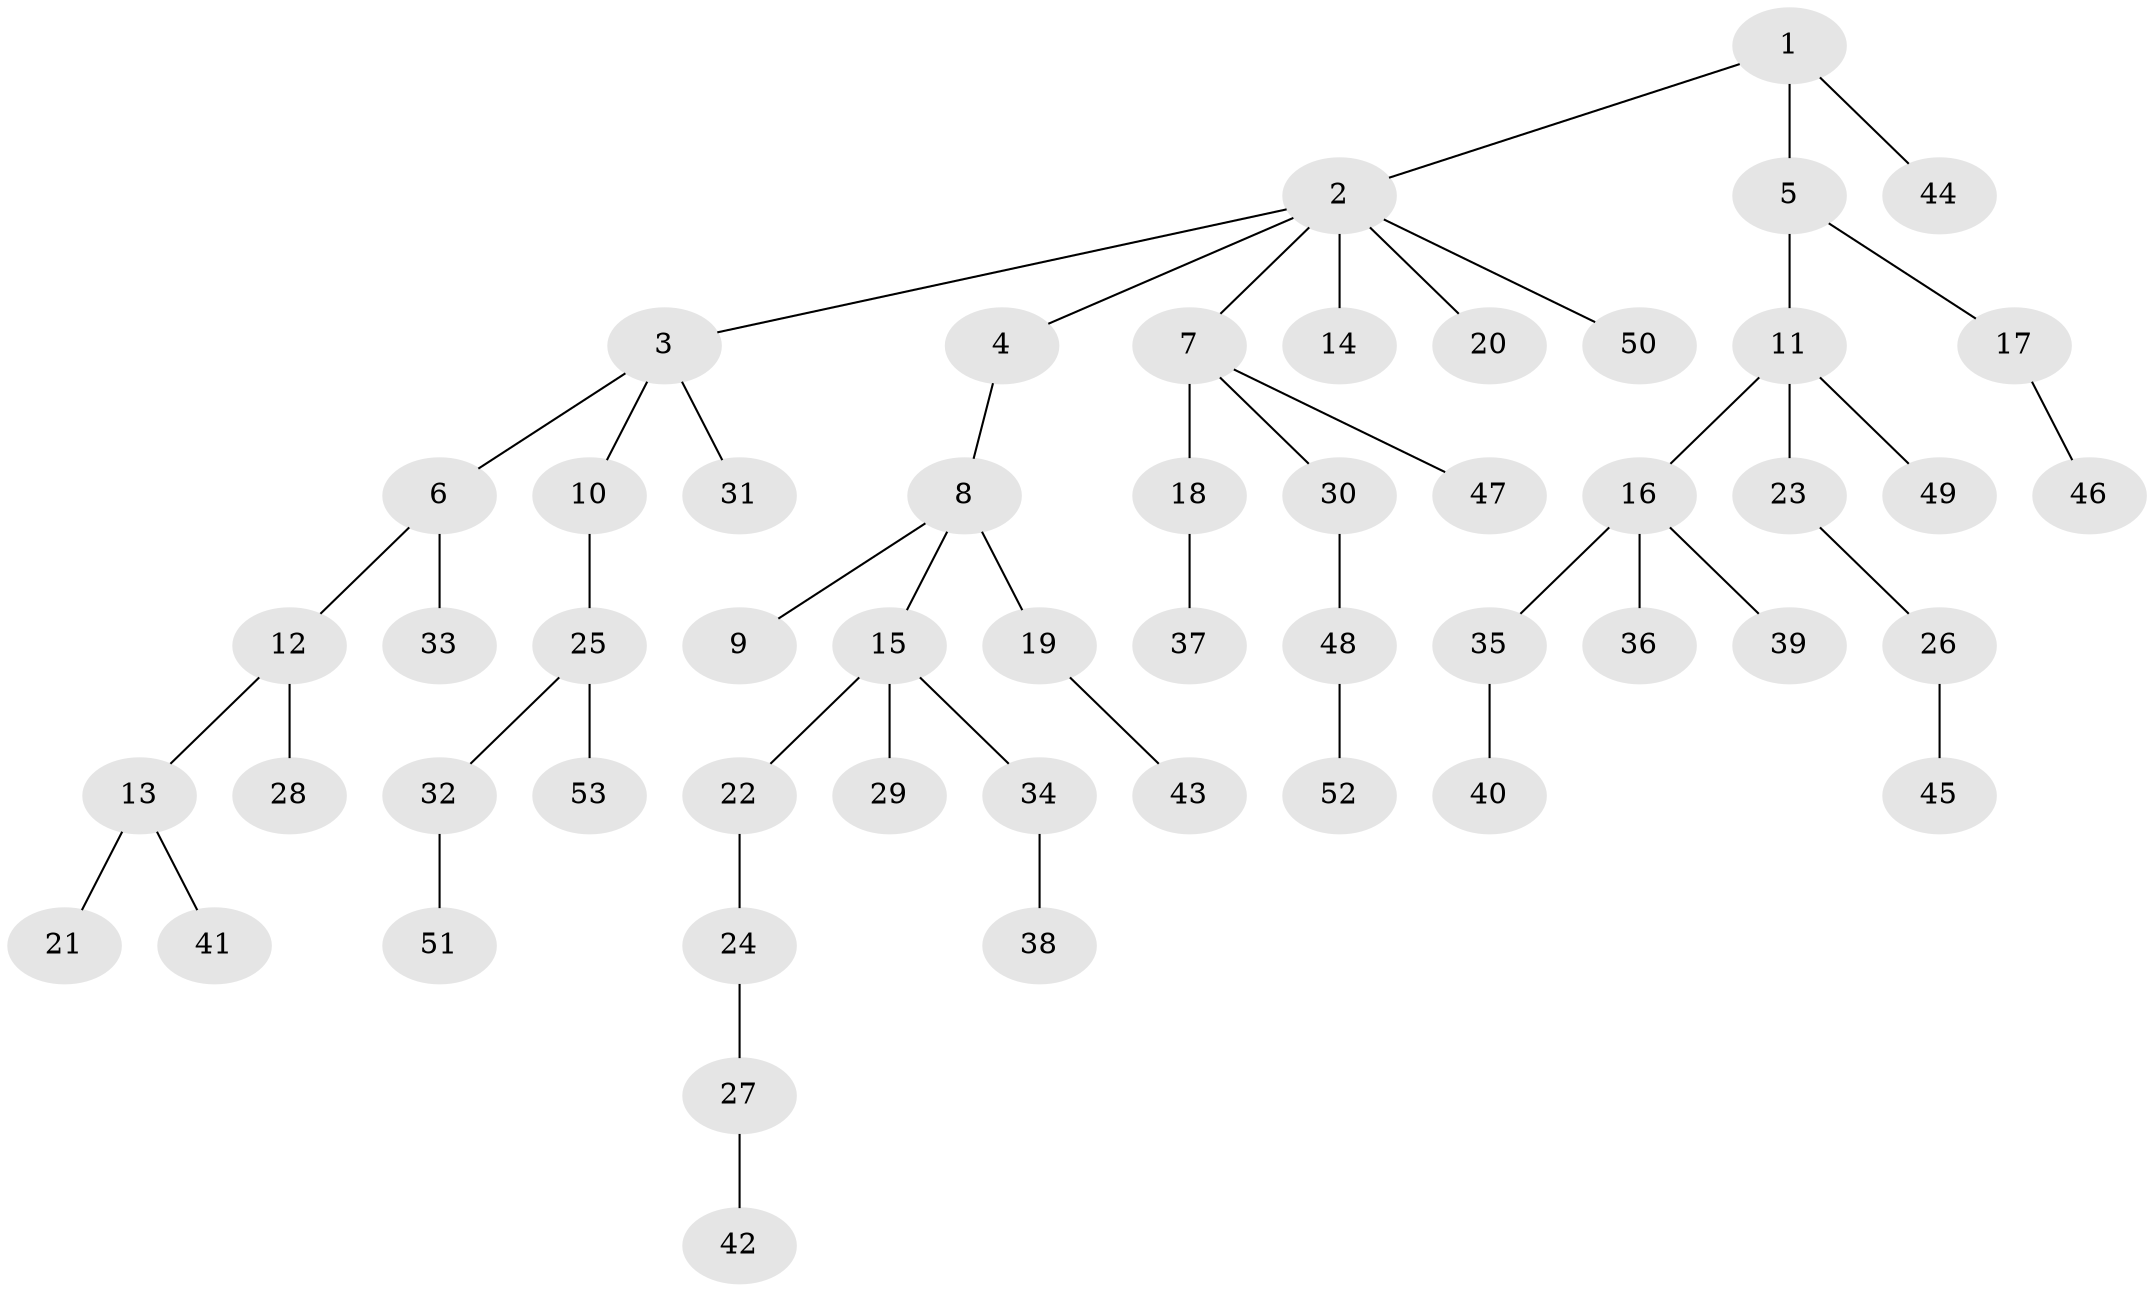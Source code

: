 // coarse degree distribution, {4: 0.08823529411764706, 6: 0.058823529411764705, 3: 0.11764705882352941, 2: 0.14705882352941177, 1: 0.5882352941176471}
// Generated by graph-tools (version 1.1) at 2025/52/02/27/25 19:52:13]
// undirected, 53 vertices, 52 edges
graph export_dot {
graph [start="1"]
  node [color=gray90,style=filled];
  1;
  2;
  3;
  4;
  5;
  6;
  7;
  8;
  9;
  10;
  11;
  12;
  13;
  14;
  15;
  16;
  17;
  18;
  19;
  20;
  21;
  22;
  23;
  24;
  25;
  26;
  27;
  28;
  29;
  30;
  31;
  32;
  33;
  34;
  35;
  36;
  37;
  38;
  39;
  40;
  41;
  42;
  43;
  44;
  45;
  46;
  47;
  48;
  49;
  50;
  51;
  52;
  53;
  1 -- 2;
  1 -- 5;
  1 -- 44;
  2 -- 3;
  2 -- 4;
  2 -- 7;
  2 -- 14;
  2 -- 20;
  2 -- 50;
  3 -- 6;
  3 -- 10;
  3 -- 31;
  4 -- 8;
  5 -- 11;
  5 -- 17;
  6 -- 12;
  6 -- 33;
  7 -- 18;
  7 -- 30;
  7 -- 47;
  8 -- 9;
  8 -- 15;
  8 -- 19;
  10 -- 25;
  11 -- 16;
  11 -- 23;
  11 -- 49;
  12 -- 13;
  12 -- 28;
  13 -- 21;
  13 -- 41;
  15 -- 22;
  15 -- 29;
  15 -- 34;
  16 -- 35;
  16 -- 36;
  16 -- 39;
  17 -- 46;
  18 -- 37;
  19 -- 43;
  22 -- 24;
  23 -- 26;
  24 -- 27;
  25 -- 32;
  25 -- 53;
  26 -- 45;
  27 -- 42;
  30 -- 48;
  32 -- 51;
  34 -- 38;
  35 -- 40;
  48 -- 52;
}
